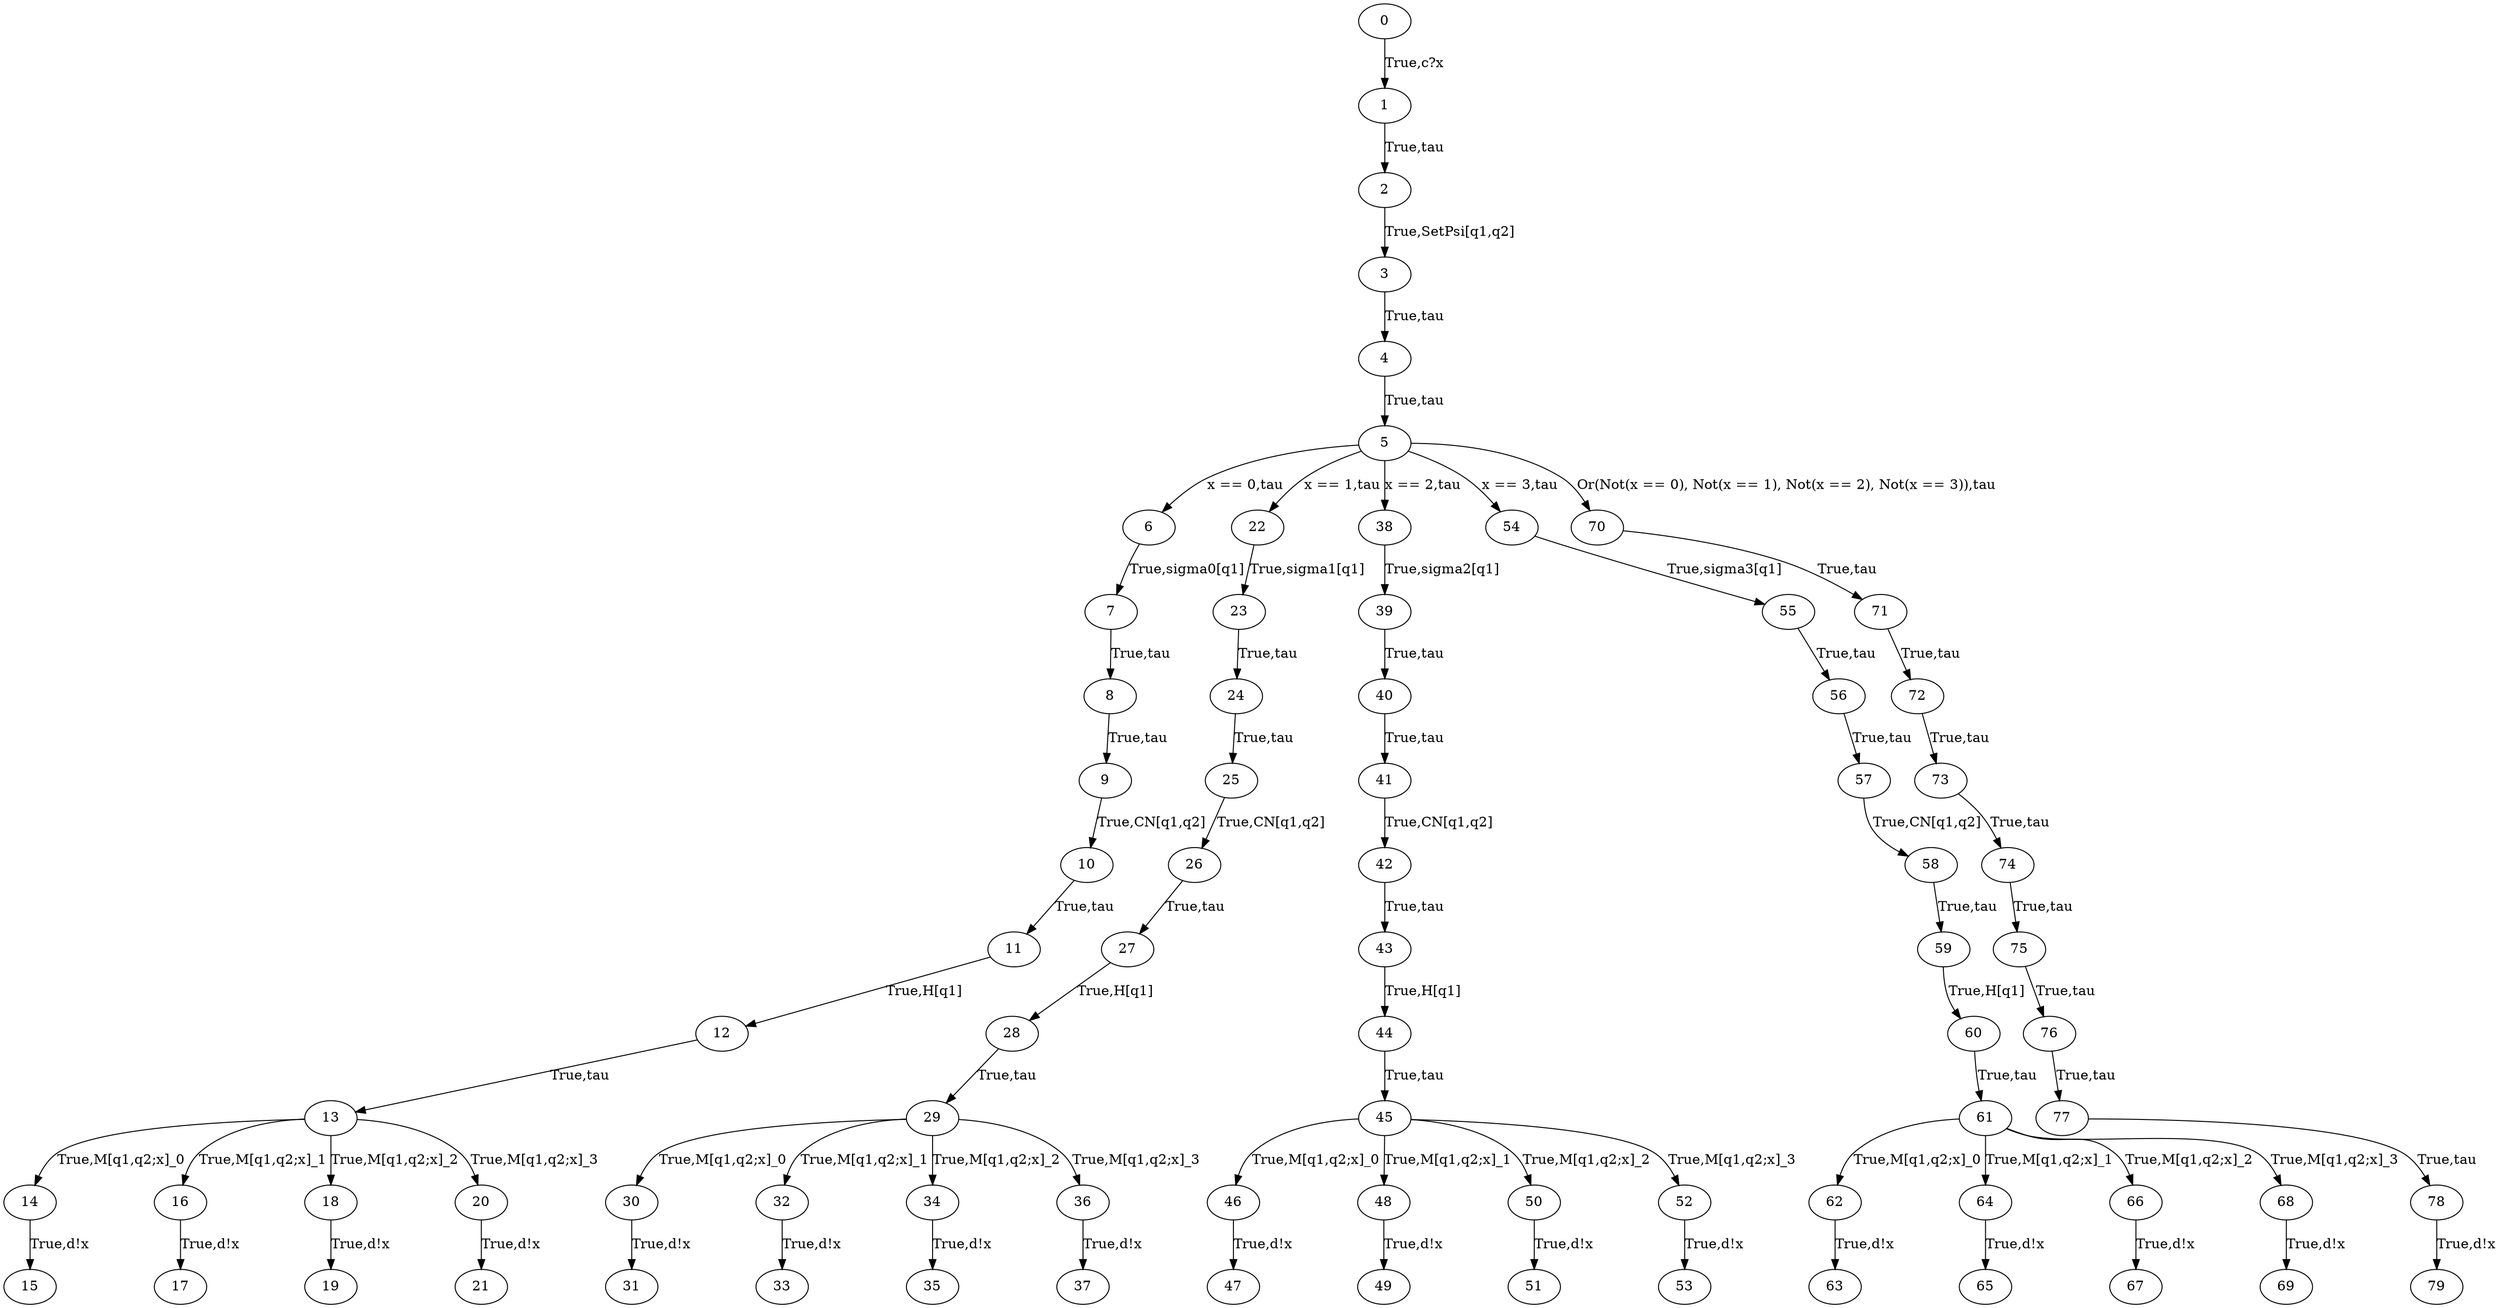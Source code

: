 // The qLTS Sdc
digraph {
	0 -> 1 [label="True,c?x"]
	1 -> 2 [label="True,tau"]
	2 -> 3 [label="True,SetPsi[q1,q2]"]
	3 -> 4 [label="True,tau"]
	4 -> 5 [label="True,tau"]
	5 -> 6 [label="x == 0,tau"]
	6 -> 7 [label="True,sigma0[q1]"]
	7 -> 8 [label="True,tau"]
	8 -> 9 [label="True,tau"]
	9 -> 10 [label="True,CN[q1,q2]"]
	10 -> 11 [label="True,tau"]
	11 -> 12 [label="True,H[q1]"]
	12 -> 13 [label="True,tau"]
	13 -> 14 [label="True,M[q1,q2;x]_0"]
	14 -> 15 [label="True,d!x"]
	13 -> 16 [label="True,M[q1,q2;x]_1"]
	16 -> 17 [label="True,d!x"]
	13 -> 18 [label="True,M[q1,q2;x]_2"]
	18 -> 19 [label="True,d!x"]
	13 -> 20 [label="True,M[q1,q2;x]_3"]
	20 -> 21 [label="True,d!x"]
	5 -> 22 [label="x == 1,tau"]
	22 -> 23 [label="True,sigma1[q1]"]
	23 -> 24 [label="True,tau"]
	24 -> 25 [label="True,tau"]
	25 -> 26 [label="True,CN[q1,q2]"]
	26 -> 27 [label="True,tau"]
	27 -> 28 [label="True,H[q1]"]
	28 -> 29 [label="True,tau"]
	29 -> 30 [label="True,M[q1,q2;x]_0"]
	30 -> 31 [label="True,d!x"]
	29 -> 32 [label="True,M[q1,q2;x]_1"]
	32 -> 33 [label="True,d!x"]
	29 -> 34 [label="True,M[q1,q2;x]_2"]
	34 -> 35 [label="True,d!x"]
	29 -> 36 [label="True,M[q1,q2;x]_3"]
	36 -> 37 [label="True,d!x"]
	5 -> 38 [label="x == 2,tau"]
	38 -> 39 [label="True,sigma2[q1]"]
	39 -> 40 [label="True,tau"]
	40 -> 41 [label="True,tau"]
	41 -> 42 [label="True,CN[q1,q2]"]
	42 -> 43 [label="True,tau"]
	43 -> 44 [label="True,H[q1]"]
	44 -> 45 [label="True,tau"]
	45 -> 46 [label="True,M[q1,q2;x]_0"]
	46 -> 47 [label="True,d!x"]
	45 -> 48 [label="True,M[q1,q2;x]_1"]
	48 -> 49 [label="True,d!x"]
	45 -> 50 [label="True,M[q1,q2;x]_2"]
	50 -> 51 [label="True,d!x"]
	45 -> 52 [label="True,M[q1,q2;x]_3"]
	52 -> 53 [label="True,d!x"]
	5 -> 54 [label="x == 3,tau"]
	54 -> 55 [label="True,sigma3[q1]"]
	55 -> 56 [label="True,tau"]
	56 -> 57 [label="True,tau"]
	57 -> 58 [label="True,CN[q1,q2]"]
	58 -> 59 [label="True,tau"]
	59 -> 60 [label="True,H[q1]"]
	60 -> 61 [label="True,tau"]
	61 -> 62 [label="True,M[q1,q2;x]_0"]
	62 -> 63 [label="True,d!x"]
	61 -> 64 [label="True,M[q1,q2;x]_1"]
	64 -> 65 [label="True,d!x"]
	61 -> 66 [label="True,M[q1,q2;x]_2"]
	66 -> 67 [label="True,d!x"]
	61 -> 68 [label="True,M[q1,q2;x]_3"]
	68 -> 69 [label="True,d!x"]
	5 -> 70 [label="Or(Not(x == 0), Not(x == 1), Not(x == 2), Not(x == 3)),tau"]
	70 -> 71 [label="True,tau"]
	71 -> 72 [label="True,tau"]
	72 -> 73 [label="True,tau"]
	73 -> 74 [label="True,tau"]
	74 -> 75 [label="True,tau"]
	75 -> 76 [label="True,tau"]
	76 -> 77 [label="True,tau"]
	77 -> 78 [label="True,tau"]
	78 -> 79 [label="True,d!x"]
}
